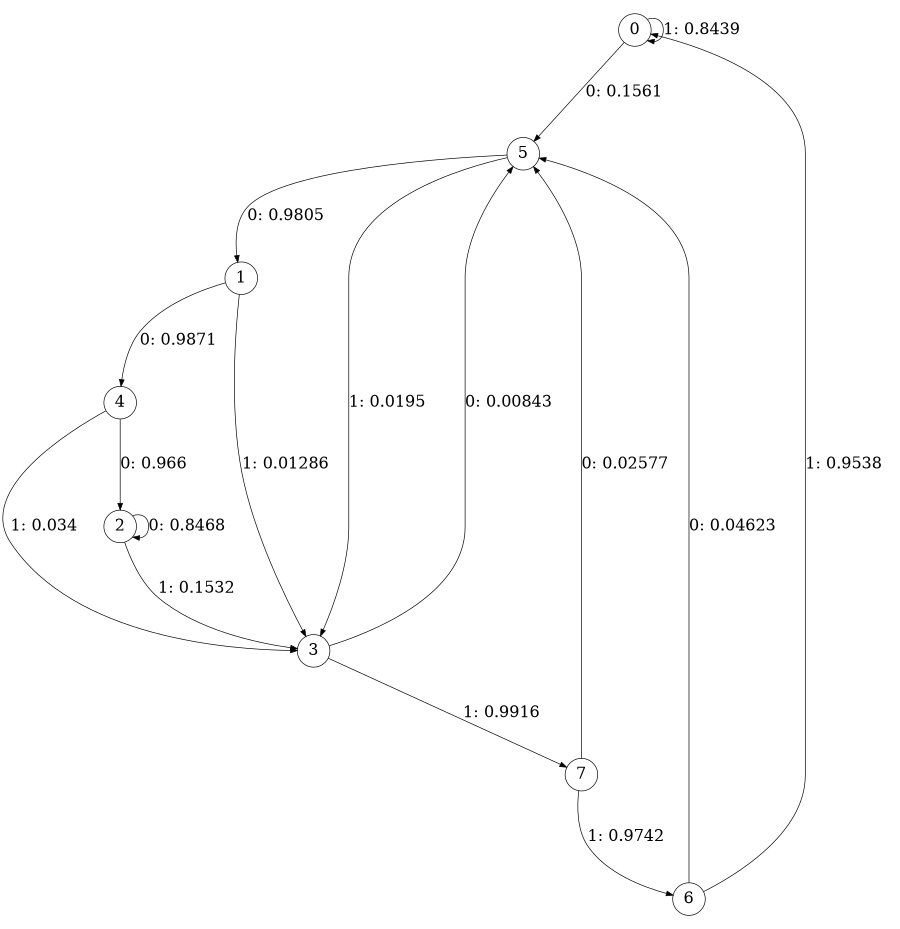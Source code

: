 digraph "ch2_face_short_L8" {
size = "6,8.5";
ratio = "fill";
node [shape = circle];
node [fontsize = 24];
edge [fontsize = 24];
0 -> 5 [label = "0: 0.1561   "];
0 -> 0 [label = "1: 0.8439   "];
1 -> 4 [label = "0: 0.9871   "];
1 -> 3 [label = "1: 0.01286  "];
2 -> 2 [label = "0: 0.8468   "];
2 -> 3 [label = "1: 0.1532   "];
3 -> 5 [label = "0: 0.00843  "];
3 -> 7 [label = "1: 0.9916   "];
4 -> 2 [label = "0: 0.966    "];
4 -> 3 [label = "1: 0.034    "];
5 -> 1 [label = "0: 0.9805   "];
5 -> 3 [label = "1: 0.0195   "];
6 -> 5 [label = "0: 0.04623  "];
6 -> 0 [label = "1: 0.9538   "];
7 -> 5 [label = "0: 0.02577  "];
7 -> 6 [label = "1: 0.9742   "];
}